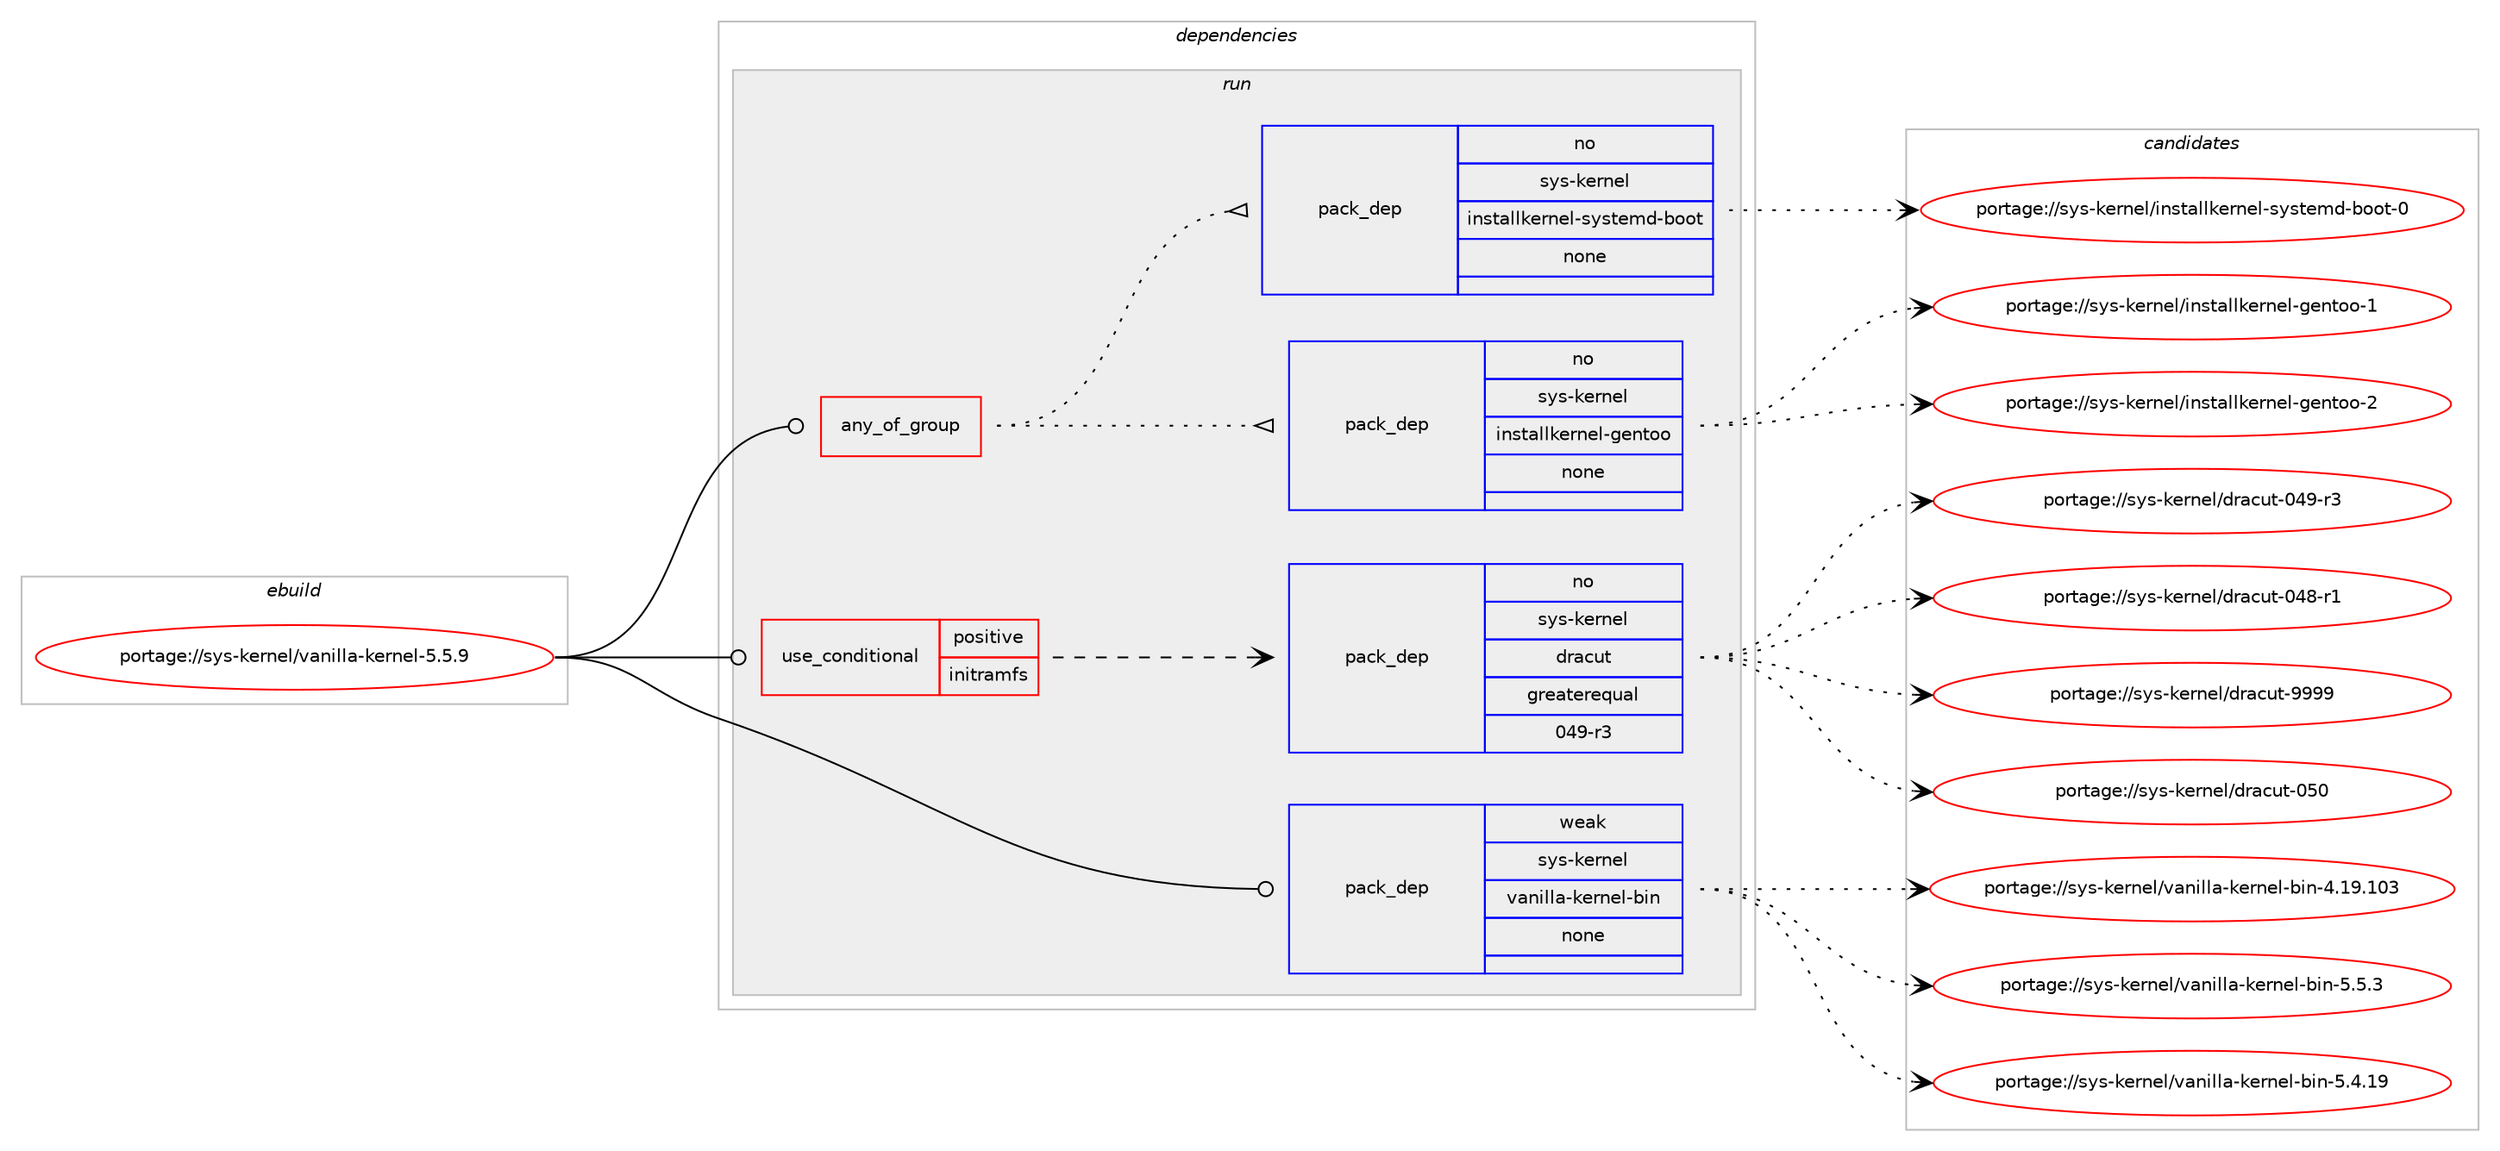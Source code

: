 digraph prolog {

# *************
# Graph options
# *************

newrank=true;
concentrate=true;
compound=true;
graph [rankdir=LR,fontname=Helvetica,fontsize=10,ranksep=1.5];#, ranksep=2.5, nodesep=0.2];
edge  [arrowhead=vee];
node  [fontname=Helvetica,fontsize=10];

# **********
# The ebuild
# **********

subgraph cluster_leftcol {
color=gray;
rank=same;
label=<<i>ebuild</i>>;
id [label="portage://sys-kernel/vanilla-kernel-5.5.9", color=red, width=4, href="../sys-kernel/vanilla-kernel-5.5.9.svg"];
}

# ****************
# The dependencies
# ****************

subgraph cluster_midcol {
color=gray;
label=<<i>dependencies</i>>;
subgraph cluster_compile {
fillcolor="#eeeeee";
style=filled;
label=<<i>compile</i>>;
}
subgraph cluster_compileandrun {
fillcolor="#eeeeee";
style=filled;
label=<<i>compile and run</i>>;
}
subgraph cluster_run {
fillcolor="#eeeeee";
style=filled;
label=<<i>run</i>>;
subgraph any597 {
dependency22155 [label=<<TABLE BORDER="0" CELLBORDER="1" CELLSPACING="0" CELLPADDING="4"><TR><TD CELLPADDING="10">any_of_group</TD></TR></TABLE>>, shape=none, color=red];subgraph pack18163 {
dependency22156 [label=<<TABLE BORDER="0" CELLBORDER="1" CELLSPACING="0" CELLPADDING="4" WIDTH="220"><TR><TD ROWSPAN="6" CELLPADDING="30">pack_dep</TD></TR><TR><TD WIDTH="110">no</TD></TR><TR><TD>sys-kernel</TD></TR><TR><TD>installkernel-gentoo</TD></TR><TR><TD>none</TD></TR><TR><TD></TD></TR></TABLE>>, shape=none, color=blue];
}
dependency22155:e -> dependency22156:w [weight=20,style="dotted",arrowhead="oinv"];
subgraph pack18164 {
dependency22157 [label=<<TABLE BORDER="0" CELLBORDER="1" CELLSPACING="0" CELLPADDING="4" WIDTH="220"><TR><TD ROWSPAN="6" CELLPADDING="30">pack_dep</TD></TR><TR><TD WIDTH="110">no</TD></TR><TR><TD>sys-kernel</TD></TR><TR><TD>installkernel-systemd-boot</TD></TR><TR><TD>none</TD></TR><TR><TD></TD></TR></TABLE>>, shape=none, color=blue];
}
dependency22155:e -> dependency22157:w [weight=20,style="dotted",arrowhead="oinv"];
}
id:e -> dependency22155:w [weight=20,style="solid",arrowhead="odot"];
subgraph cond3393 {
dependency22158 [label=<<TABLE BORDER="0" CELLBORDER="1" CELLSPACING="0" CELLPADDING="4"><TR><TD ROWSPAN="3" CELLPADDING="10">use_conditional</TD></TR><TR><TD>positive</TD></TR><TR><TD>initramfs</TD></TR></TABLE>>, shape=none, color=red];
subgraph pack18165 {
dependency22159 [label=<<TABLE BORDER="0" CELLBORDER="1" CELLSPACING="0" CELLPADDING="4" WIDTH="220"><TR><TD ROWSPAN="6" CELLPADDING="30">pack_dep</TD></TR><TR><TD WIDTH="110">no</TD></TR><TR><TD>sys-kernel</TD></TR><TR><TD>dracut</TD></TR><TR><TD>greaterequal</TD></TR><TR><TD>049-r3</TD></TR></TABLE>>, shape=none, color=blue];
}
dependency22158:e -> dependency22159:w [weight=20,style="dashed",arrowhead="vee"];
}
id:e -> dependency22158:w [weight=20,style="solid",arrowhead="odot"];
subgraph pack18166 {
dependency22160 [label=<<TABLE BORDER="0" CELLBORDER="1" CELLSPACING="0" CELLPADDING="4" WIDTH="220"><TR><TD ROWSPAN="6" CELLPADDING="30">pack_dep</TD></TR><TR><TD WIDTH="110">weak</TD></TR><TR><TD>sys-kernel</TD></TR><TR><TD>vanilla-kernel-bin</TD></TR><TR><TD>none</TD></TR><TR><TD></TD></TR></TABLE>>, shape=none, color=blue];
}
id:e -> dependency22160:w [weight=20,style="solid",arrowhead="odot"];
}
}

# **************
# The candidates
# **************

subgraph cluster_choices {
rank=same;
color=gray;
label=<<i>candidates</i>>;

subgraph choice18163 {
color=black;
nodesep=1;
choice115121115451071011141101011084710511011511697108108107101114110101108451031011101161111114550 [label="portage://sys-kernel/installkernel-gentoo-2", color=red, width=4,href="../sys-kernel/installkernel-gentoo-2.svg"];
choice115121115451071011141101011084710511011511697108108107101114110101108451031011101161111114549 [label="portage://sys-kernel/installkernel-gentoo-1", color=red, width=4,href="../sys-kernel/installkernel-gentoo-1.svg"];
dependency22156:e -> choice115121115451071011141101011084710511011511697108108107101114110101108451031011101161111114550:w [style=dotted,weight="100"];
dependency22156:e -> choice115121115451071011141101011084710511011511697108108107101114110101108451031011101161111114549:w [style=dotted,weight="100"];
}
subgraph choice18164 {
color=black;
nodesep=1;
choice1151211154510710111411010110847105110115116971081081071011141101011084511512111511610110910045981111111164548 [label="portage://sys-kernel/installkernel-systemd-boot-0", color=red, width=4,href="../sys-kernel/installkernel-systemd-boot-0.svg"];
dependency22157:e -> choice1151211154510710111411010110847105110115116971081081071011141101011084511512111511610110910045981111111164548:w [style=dotted,weight="100"];
}
subgraph choice18165 {
color=black;
nodesep=1;
choice115121115451071011141101011084710011497991171164557575757 [label="portage://sys-kernel/dracut-9999", color=red, width=4,href="../sys-kernel/dracut-9999.svg"];
choice1151211154510710111411010110847100114979911711645485348 [label="portage://sys-kernel/dracut-050", color=red, width=4,href="../sys-kernel/dracut-050.svg"];
choice11512111545107101114110101108471001149799117116454852574511451 [label="portage://sys-kernel/dracut-049-r3", color=red, width=4,href="../sys-kernel/dracut-049-r3.svg"];
choice11512111545107101114110101108471001149799117116454852564511449 [label="portage://sys-kernel/dracut-048-r1", color=red, width=4,href="../sys-kernel/dracut-048-r1.svg"];
dependency22159:e -> choice115121115451071011141101011084710011497991171164557575757:w [style=dotted,weight="100"];
dependency22159:e -> choice1151211154510710111411010110847100114979911711645485348:w [style=dotted,weight="100"];
dependency22159:e -> choice11512111545107101114110101108471001149799117116454852574511451:w [style=dotted,weight="100"];
dependency22159:e -> choice11512111545107101114110101108471001149799117116454852564511449:w [style=dotted,weight="100"];
}
subgraph choice18166 {
color=black;
nodesep=1;
choice11512111545107101114110101108471189711010510810897451071011141101011084598105110455346534651 [label="portage://sys-kernel/vanilla-kernel-bin-5.5.3", color=red, width=4,href="../sys-kernel/vanilla-kernel-bin-5.5.3.svg"];
choice1151211154510710111411010110847118971101051081089745107101114110101108459810511045534652464957 [label="portage://sys-kernel/vanilla-kernel-bin-5.4.19", color=red, width=4,href="../sys-kernel/vanilla-kernel-bin-5.4.19.svg"];
choice11512111545107101114110101108471189711010510810897451071011141101011084598105110455246495746494851 [label="portage://sys-kernel/vanilla-kernel-bin-4.19.103", color=red, width=4,href="../sys-kernel/vanilla-kernel-bin-4.19.103.svg"];
dependency22160:e -> choice11512111545107101114110101108471189711010510810897451071011141101011084598105110455346534651:w [style=dotted,weight="100"];
dependency22160:e -> choice1151211154510710111411010110847118971101051081089745107101114110101108459810511045534652464957:w [style=dotted,weight="100"];
dependency22160:e -> choice11512111545107101114110101108471189711010510810897451071011141101011084598105110455246495746494851:w [style=dotted,weight="100"];
}
}

}
